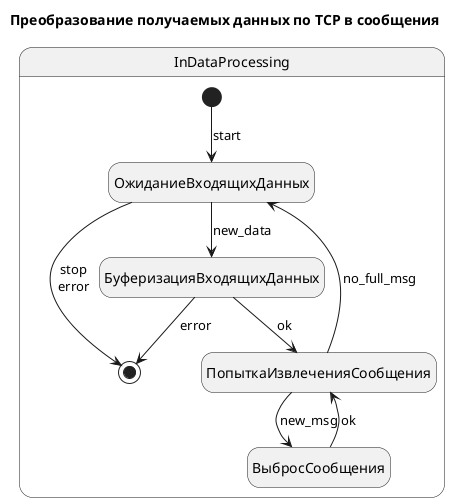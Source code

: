 @startuml
hide empty description
scale max 800 width

Title Преобразование получаемых данных по TCP в сообщения

state InDataProcessing {
[*] --> ОжиданиеВходящихДанных : start
ОжиданиеВходящихДанных --> БуферизацияВходящихДанных : new_data
ОжиданиеВходящихДанных --> [*] : stop\nerror
БуферизацияВходящихДанных --> [*] : error
БуферизацияВходящихДанных --> ПопыткаИзвлеченияСообщения : ok
ПопыткаИзвлеченияСообщения --> ВыбросСообщения : new_msg
ПопыткаИзвлеченияСообщения --> ОжиданиеВходящихДанных : no_full_msg
ВыбросСообщения --> ПопыткаИзвлеченияСообщения : ok
}
@enduml

